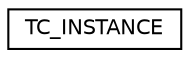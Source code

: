 digraph "Graphical Class Hierarchy"
{
  edge [fontname="Helvetica",fontsize="10",labelfontname="Helvetica",labelfontsize="10"];
  node [fontname="Helvetica",fontsize="10",shape=record];
  rankdir="LR";
  Node1 [label="TC_INSTANCE",height=0.2,width=0.4,color="black", fillcolor="white", style="filled",URL="$struct_t_c___i_n_s_t_a_n_c_e.html"];
}
